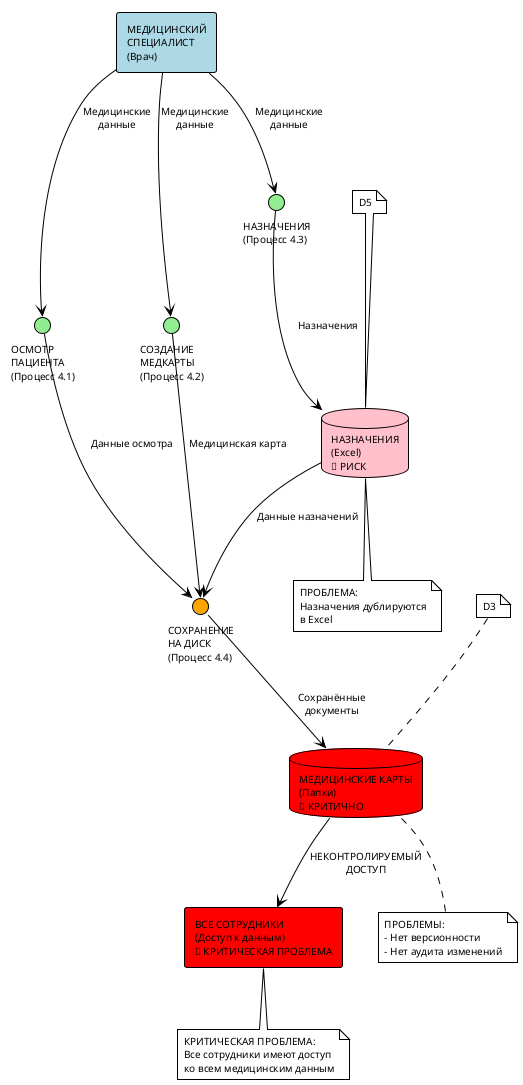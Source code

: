 @startuml medical_record_management_dfd
!theme plain
skinparam backgroundColor white
skinparam defaultFontSize 10

' Внешние сущности
rectangle "МЕДИЦИНСКИЙ\nСПЕЦИАЛИСТ\n(Врач)" as doctor #lightblue

' Процессы
circle "ОСМОТР\nПАЦИЕНТА\n(Процесс 4.1)" as process1 #lightgreen
circle "СОЗДАНИЕ\nМЕДКАРТЫ\n(Процесс 4.2)" as process2 #lightgreen
circle "НАЗНАЧЕНИЯ\n(Процесс 4.3)" as process3 #lightgreen
circle "СОХРАНЕНИЕ\nНА ДИСК\n(Процесс 4.4)" as process4 #orange

' Хранилища данных
database "НАЗНАЧЕНИЯ\n(Excel)\n🔴 РИСК" as store5 #pink
database "МЕДИЦИНСКИЕ КАРТЫ\n(Папки)\n🔴 КРИТИЧНО" as store3 #red

' Критическая проблема
rectangle "ВСЕ СОТРУДНИКИ\n(Доступ к данным)\n🔴 КРИТИЧЕСКАЯ ПРОБЛЕМА" as all_staff #red

' Потоки данных
doctor --> process1 : "Медицинские\nданные"
doctor --> process2 : "Медицинские\nданные"  
doctor --> process3 : "Медицинские\nданные"

process1 --> process4 : "Данные осмотра"
process2 --> process4 : "Медицинская карта"
process3 --> store5 : "Назначения"

store5 --> process4 : "Данные назначений"
process4 --> store3 : "Сохранённые\nдокументы"

store3 --> all_staff : "НЕКОНТРОЛИРУЕМЫЙ\nДОСТУП"

' Нумерация хранилищ
note top of store5 : D5
note top of store3 : D3

' Критические проблемы
note bottom of all_staff : КРИТИЧЕСКАЯ ПРОБЛЕМА:\nВсе сотрудники имеют доступ\nко всем медицинским данным
note bottom of store3 : ПРОБЛЕМЫ:\n- Нет версионности\n- Нет аудита изменений
note bottom of store5 : ПРОБЛЕМА:\nНазначения дублируются\nв Excel

@enduml
